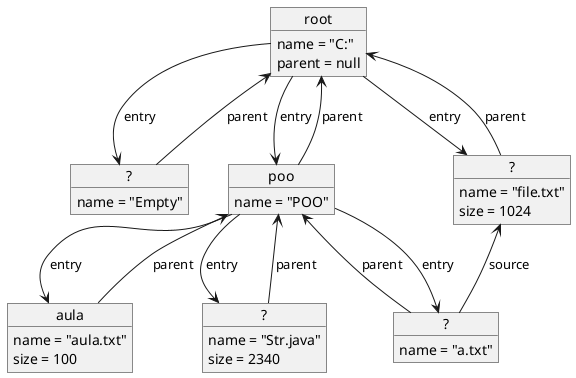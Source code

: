 @startuml

object root {
  name = "C:"
  parent = null
}

object "?" as empty {
  name = "Empty"
}
root --> empty :entry
root <-- empty :parent

object poo {
  name = "POO"
}
root --> poo :entry
root <-- poo :parent

object aula {
  name = "aula.txt"
  size = 100
}
poo --> aula :entry
poo <-- aula :parent

object "?" as str {
  name = "Str.java"
  size = 2340
}
poo --> str :entry
poo <-- str :parent

object "?" as file {
  name = "file.txt"
  size = 1024
}
root --> file :entry
root <-- file :parent

object "?" as link {
  name = "a.txt"
}
file  <-- link : source
poo <-- link : parent
poo --> link : entry
@enduml
